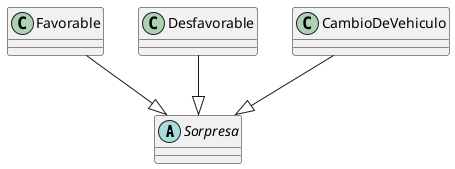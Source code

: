 @startuml
abstract class Sorpresa
class Favorable
class Desfavorable
class CambioDeVehiculo
Favorable --|> Sorpresa
Desfavorable --|> Sorpresa
CambioDeVehiculo --|> Sorpresa
@enduml